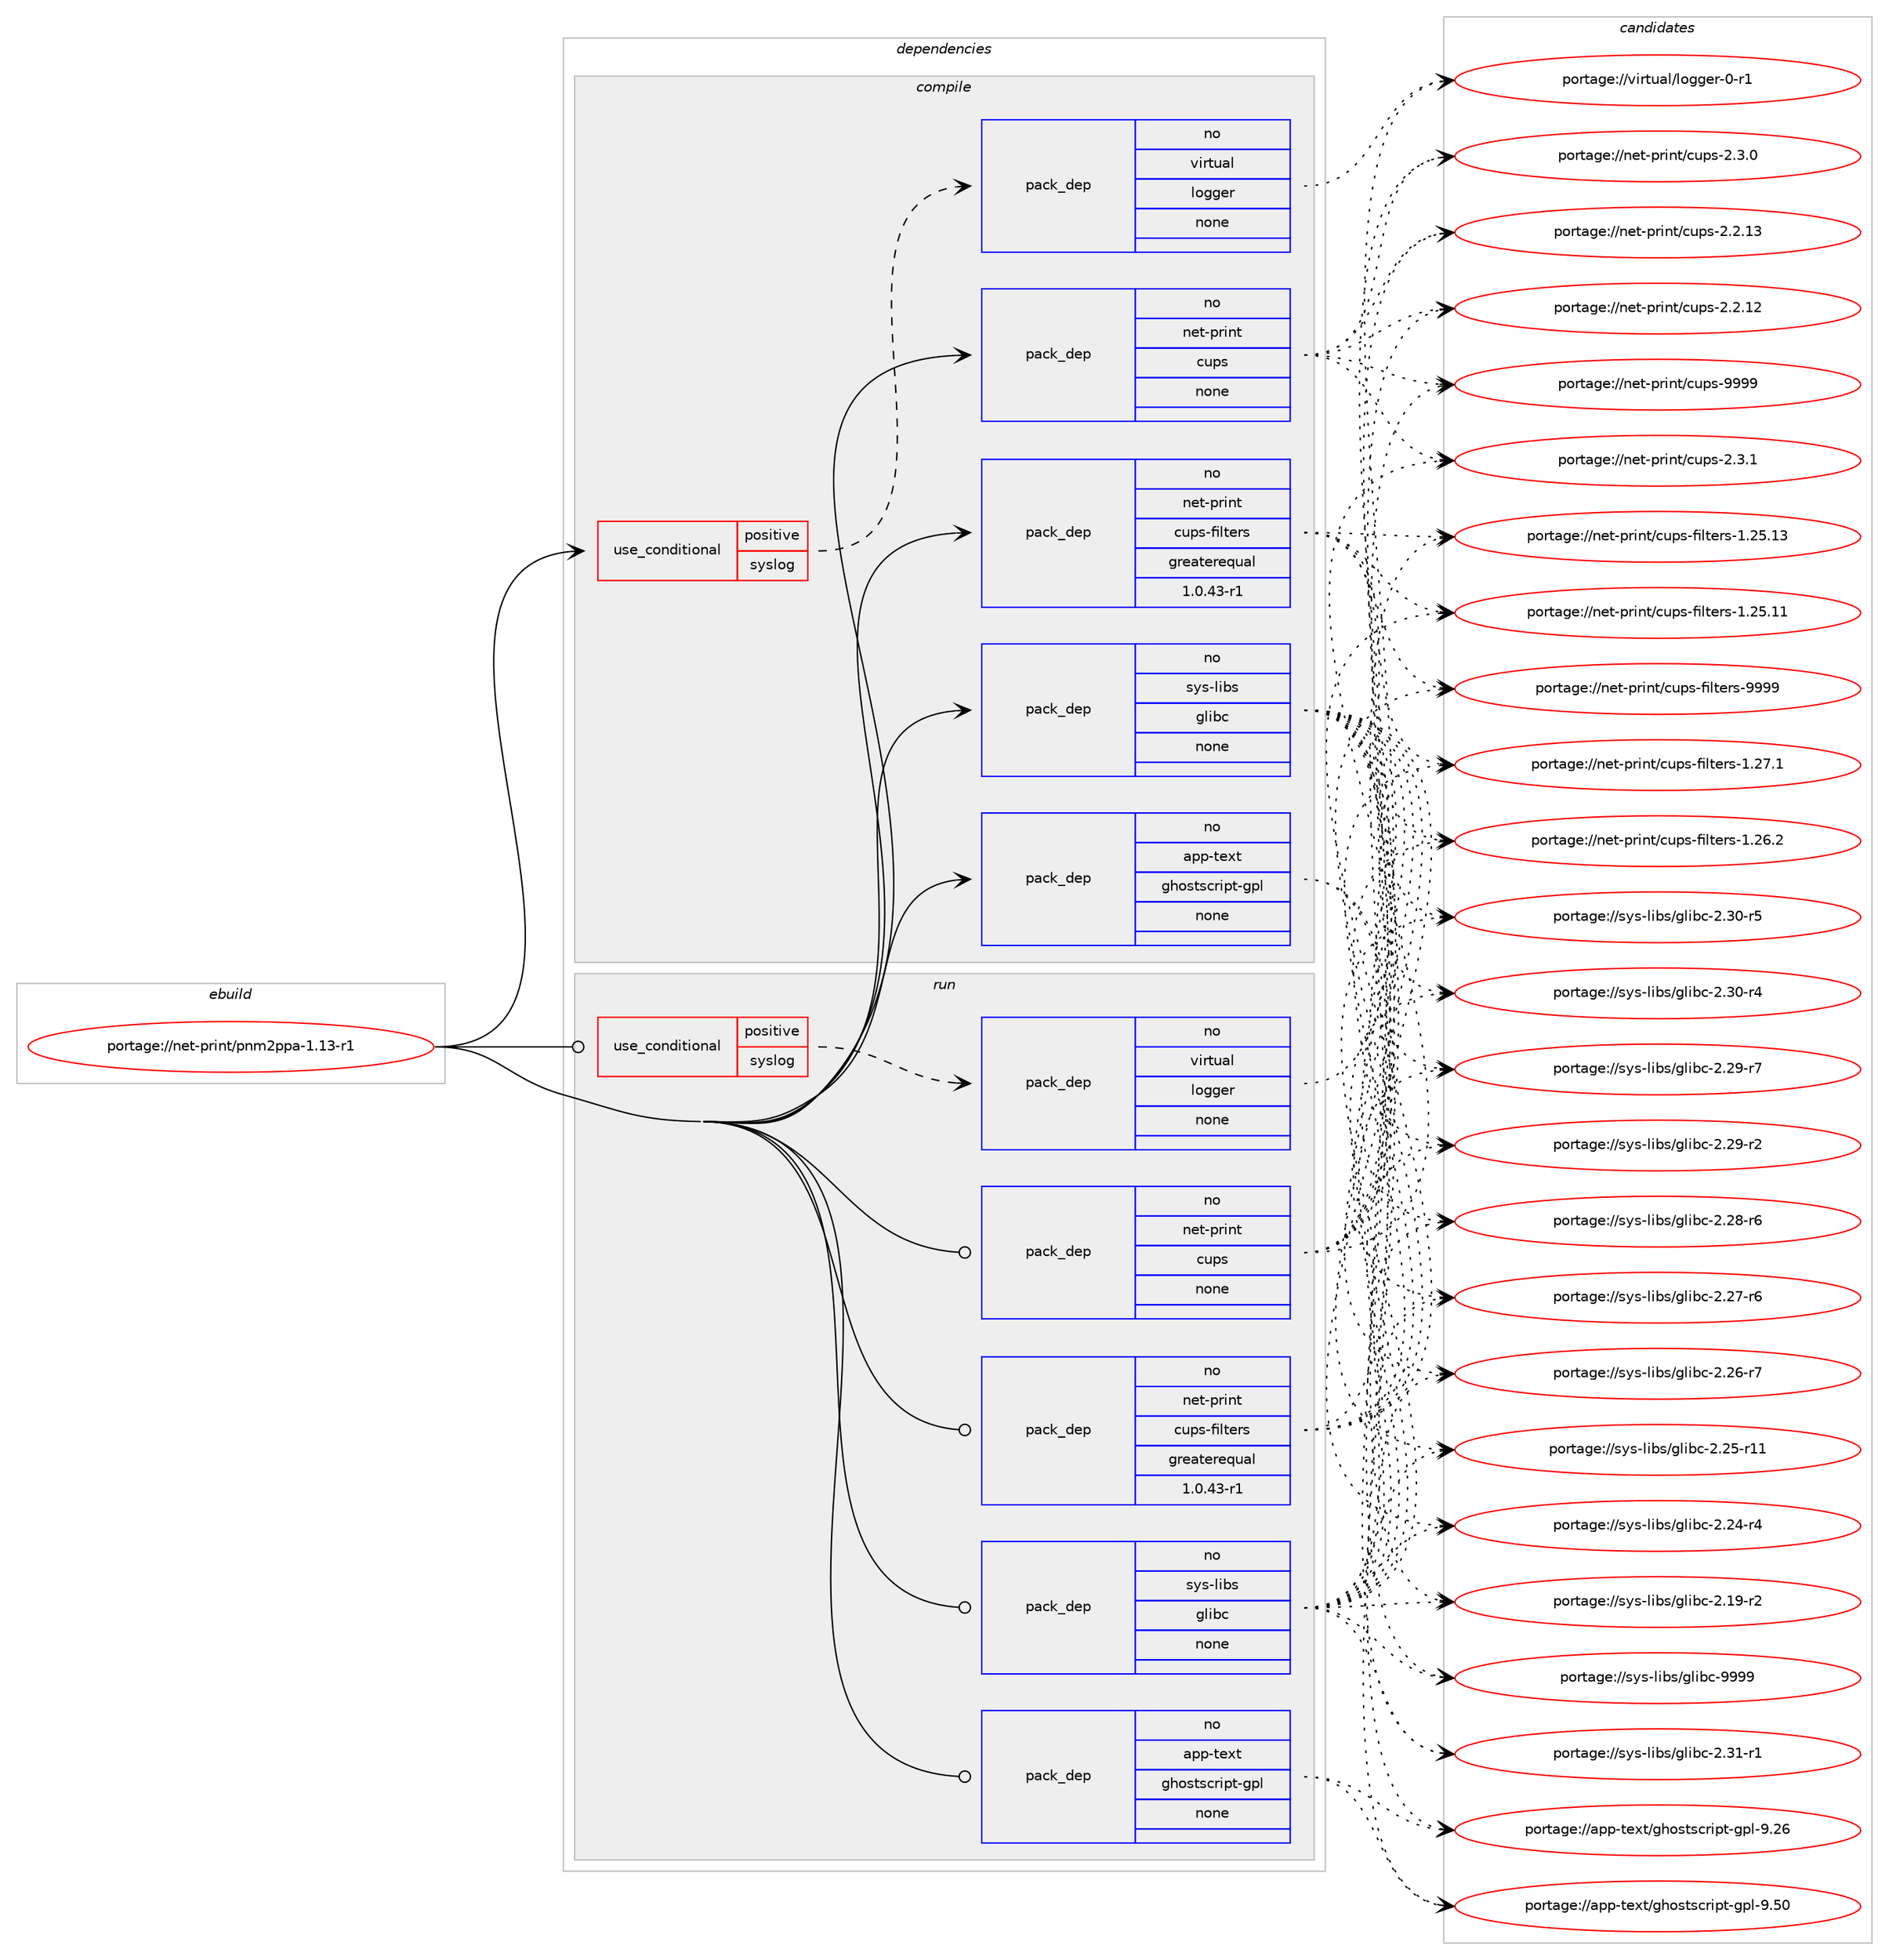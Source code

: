 digraph prolog {

# *************
# Graph options
# *************

newrank=true;
concentrate=true;
compound=true;
graph [rankdir=LR,fontname=Helvetica,fontsize=10,ranksep=1.5];#, ranksep=2.5, nodesep=0.2];
edge  [arrowhead=vee];
node  [fontname=Helvetica,fontsize=10];

# **********
# The ebuild
# **********

subgraph cluster_leftcol {
color=gray;
rank=same;
label=<<i>ebuild</i>>;
id [label="portage://net-print/pnm2ppa-1.13-r1", color=red, width=4, href="../net-print/pnm2ppa-1.13-r1.svg"];
}

# ****************
# The dependencies
# ****************

subgraph cluster_midcol {
color=gray;
label=<<i>dependencies</i>>;
subgraph cluster_compile {
fillcolor="#eeeeee";
style=filled;
label=<<i>compile</i>>;
subgraph cond4815 {
dependency29293 [label=<<TABLE BORDER="0" CELLBORDER="1" CELLSPACING="0" CELLPADDING="4"><TR><TD ROWSPAN="3" CELLPADDING="10">use_conditional</TD></TR><TR><TD>positive</TD></TR><TR><TD>syslog</TD></TR></TABLE>>, shape=none, color=red];
subgraph pack23764 {
dependency29294 [label=<<TABLE BORDER="0" CELLBORDER="1" CELLSPACING="0" CELLPADDING="4" WIDTH="220"><TR><TD ROWSPAN="6" CELLPADDING="30">pack_dep</TD></TR><TR><TD WIDTH="110">no</TD></TR><TR><TD>virtual</TD></TR><TR><TD>logger</TD></TR><TR><TD>none</TD></TR><TR><TD></TD></TR></TABLE>>, shape=none, color=blue];
}
dependency29293:e -> dependency29294:w [weight=20,style="dashed",arrowhead="vee"];
}
id:e -> dependency29293:w [weight=20,style="solid",arrowhead="vee"];
subgraph pack23765 {
dependency29295 [label=<<TABLE BORDER="0" CELLBORDER="1" CELLSPACING="0" CELLPADDING="4" WIDTH="220"><TR><TD ROWSPAN="6" CELLPADDING="30">pack_dep</TD></TR><TR><TD WIDTH="110">no</TD></TR><TR><TD>app-text</TD></TR><TR><TD>ghostscript-gpl</TD></TR><TR><TD>none</TD></TR><TR><TD></TD></TR></TABLE>>, shape=none, color=blue];
}
id:e -> dependency29295:w [weight=20,style="solid",arrowhead="vee"];
subgraph pack23766 {
dependency29296 [label=<<TABLE BORDER="0" CELLBORDER="1" CELLSPACING="0" CELLPADDING="4" WIDTH="220"><TR><TD ROWSPAN="6" CELLPADDING="30">pack_dep</TD></TR><TR><TD WIDTH="110">no</TD></TR><TR><TD>net-print</TD></TR><TR><TD>cups</TD></TR><TR><TD>none</TD></TR><TR><TD></TD></TR></TABLE>>, shape=none, color=blue];
}
id:e -> dependency29296:w [weight=20,style="solid",arrowhead="vee"];
subgraph pack23767 {
dependency29297 [label=<<TABLE BORDER="0" CELLBORDER="1" CELLSPACING="0" CELLPADDING="4" WIDTH="220"><TR><TD ROWSPAN="6" CELLPADDING="30">pack_dep</TD></TR><TR><TD WIDTH="110">no</TD></TR><TR><TD>net-print</TD></TR><TR><TD>cups-filters</TD></TR><TR><TD>greaterequal</TD></TR><TR><TD>1.0.43-r1</TD></TR></TABLE>>, shape=none, color=blue];
}
id:e -> dependency29297:w [weight=20,style="solid",arrowhead="vee"];
subgraph pack23768 {
dependency29298 [label=<<TABLE BORDER="0" CELLBORDER="1" CELLSPACING="0" CELLPADDING="4" WIDTH="220"><TR><TD ROWSPAN="6" CELLPADDING="30">pack_dep</TD></TR><TR><TD WIDTH="110">no</TD></TR><TR><TD>sys-libs</TD></TR><TR><TD>glibc</TD></TR><TR><TD>none</TD></TR><TR><TD></TD></TR></TABLE>>, shape=none, color=blue];
}
id:e -> dependency29298:w [weight=20,style="solid",arrowhead="vee"];
}
subgraph cluster_compileandrun {
fillcolor="#eeeeee";
style=filled;
label=<<i>compile and run</i>>;
}
subgraph cluster_run {
fillcolor="#eeeeee";
style=filled;
label=<<i>run</i>>;
subgraph cond4816 {
dependency29299 [label=<<TABLE BORDER="0" CELLBORDER="1" CELLSPACING="0" CELLPADDING="4"><TR><TD ROWSPAN="3" CELLPADDING="10">use_conditional</TD></TR><TR><TD>positive</TD></TR><TR><TD>syslog</TD></TR></TABLE>>, shape=none, color=red];
subgraph pack23769 {
dependency29300 [label=<<TABLE BORDER="0" CELLBORDER="1" CELLSPACING="0" CELLPADDING="4" WIDTH="220"><TR><TD ROWSPAN="6" CELLPADDING="30">pack_dep</TD></TR><TR><TD WIDTH="110">no</TD></TR><TR><TD>virtual</TD></TR><TR><TD>logger</TD></TR><TR><TD>none</TD></TR><TR><TD></TD></TR></TABLE>>, shape=none, color=blue];
}
dependency29299:e -> dependency29300:w [weight=20,style="dashed",arrowhead="vee"];
}
id:e -> dependency29299:w [weight=20,style="solid",arrowhead="odot"];
subgraph pack23770 {
dependency29301 [label=<<TABLE BORDER="0" CELLBORDER="1" CELLSPACING="0" CELLPADDING="4" WIDTH="220"><TR><TD ROWSPAN="6" CELLPADDING="30">pack_dep</TD></TR><TR><TD WIDTH="110">no</TD></TR><TR><TD>app-text</TD></TR><TR><TD>ghostscript-gpl</TD></TR><TR><TD>none</TD></TR><TR><TD></TD></TR></TABLE>>, shape=none, color=blue];
}
id:e -> dependency29301:w [weight=20,style="solid",arrowhead="odot"];
subgraph pack23771 {
dependency29302 [label=<<TABLE BORDER="0" CELLBORDER="1" CELLSPACING="0" CELLPADDING="4" WIDTH="220"><TR><TD ROWSPAN="6" CELLPADDING="30">pack_dep</TD></TR><TR><TD WIDTH="110">no</TD></TR><TR><TD>net-print</TD></TR><TR><TD>cups</TD></TR><TR><TD>none</TD></TR><TR><TD></TD></TR></TABLE>>, shape=none, color=blue];
}
id:e -> dependency29302:w [weight=20,style="solid",arrowhead="odot"];
subgraph pack23772 {
dependency29303 [label=<<TABLE BORDER="0" CELLBORDER="1" CELLSPACING="0" CELLPADDING="4" WIDTH="220"><TR><TD ROWSPAN="6" CELLPADDING="30">pack_dep</TD></TR><TR><TD WIDTH="110">no</TD></TR><TR><TD>net-print</TD></TR><TR><TD>cups-filters</TD></TR><TR><TD>greaterequal</TD></TR><TR><TD>1.0.43-r1</TD></TR></TABLE>>, shape=none, color=blue];
}
id:e -> dependency29303:w [weight=20,style="solid",arrowhead="odot"];
subgraph pack23773 {
dependency29304 [label=<<TABLE BORDER="0" CELLBORDER="1" CELLSPACING="0" CELLPADDING="4" WIDTH="220"><TR><TD ROWSPAN="6" CELLPADDING="30">pack_dep</TD></TR><TR><TD WIDTH="110">no</TD></TR><TR><TD>sys-libs</TD></TR><TR><TD>glibc</TD></TR><TR><TD>none</TD></TR><TR><TD></TD></TR></TABLE>>, shape=none, color=blue];
}
id:e -> dependency29304:w [weight=20,style="solid",arrowhead="odot"];
}
}

# **************
# The candidates
# **************

subgraph cluster_choices {
rank=same;
color=gray;
label=<<i>candidates</i>>;

subgraph choice23764 {
color=black;
nodesep=1;
choice118105114116117971084710811110310310111445484511449 [label="portage://virtual/logger-0-r1", color=red, width=4,href="../virtual/logger-0-r1.svg"];
dependency29294:e -> choice118105114116117971084710811110310310111445484511449:w [style=dotted,weight="100"];
}
subgraph choice23765 {
color=black;
nodesep=1;
choice97112112451161011201164710310411111511611599114105112116451031121084557465348 [label="portage://app-text/ghostscript-gpl-9.50", color=red, width=4,href="../app-text/ghostscript-gpl-9.50.svg"];
choice97112112451161011201164710310411111511611599114105112116451031121084557465054 [label="portage://app-text/ghostscript-gpl-9.26", color=red, width=4,href="../app-text/ghostscript-gpl-9.26.svg"];
dependency29295:e -> choice97112112451161011201164710310411111511611599114105112116451031121084557465348:w [style=dotted,weight="100"];
dependency29295:e -> choice97112112451161011201164710310411111511611599114105112116451031121084557465054:w [style=dotted,weight="100"];
}
subgraph choice23766 {
color=black;
nodesep=1;
choice1101011164511211410511011647991171121154557575757 [label="portage://net-print/cups-9999", color=red, width=4,href="../net-print/cups-9999.svg"];
choice110101116451121141051101164799117112115455046514649 [label="portage://net-print/cups-2.3.1", color=red, width=4,href="../net-print/cups-2.3.1.svg"];
choice110101116451121141051101164799117112115455046514648 [label="portage://net-print/cups-2.3.0", color=red, width=4,href="../net-print/cups-2.3.0.svg"];
choice11010111645112114105110116479911711211545504650464951 [label="portage://net-print/cups-2.2.13", color=red, width=4,href="../net-print/cups-2.2.13.svg"];
choice11010111645112114105110116479911711211545504650464950 [label="portage://net-print/cups-2.2.12", color=red, width=4,href="../net-print/cups-2.2.12.svg"];
dependency29296:e -> choice1101011164511211410511011647991171121154557575757:w [style=dotted,weight="100"];
dependency29296:e -> choice110101116451121141051101164799117112115455046514649:w [style=dotted,weight="100"];
dependency29296:e -> choice110101116451121141051101164799117112115455046514648:w [style=dotted,weight="100"];
dependency29296:e -> choice11010111645112114105110116479911711211545504650464951:w [style=dotted,weight="100"];
dependency29296:e -> choice11010111645112114105110116479911711211545504650464950:w [style=dotted,weight="100"];
}
subgraph choice23767 {
color=black;
nodesep=1;
choice110101116451121141051101164799117112115451021051081161011141154557575757 [label="portage://net-print/cups-filters-9999", color=red, width=4,href="../net-print/cups-filters-9999.svg"];
choice1101011164511211410511011647991171121154510210510811610111411545494650554649 [label="portage://net-print/cups-filters-1.27.1", color=red, width=4,href="../net-print/cups-filters-1.27.1.svg"];
choice1101011164511211410511011647991171121154510210510811610111411545494650544650 [label="portage://net-print/cups-filters-1.26.2", color=red, width=4,href="../net-print/cups-filters-1.26.2.svg"];
choice110101116451121141051101164799117112115451021051081161011141154549465053464951 [label="portage://net-print/cups-filters-1.25.13", color=red, width=4,href="../net-print/cups-filters-1.25.13.svg"];
choice110101116451121141051101164799117112115451021051081161011141154549465053464949 [label="portage://net-print/cups-filters-1.25.11", color=red, width=4,href="../net-print/cups-filters-1.25.11.svg"];
dependency29297:e -> choice110101116451121141051101164799117112115451021051081161011141154557575757:w [style=dotted,weight="100"];
dependency29297:e -> choice1101011164511211410511011647991171121154510210510811610111411545494650554649:w [style=dotted,weight="100"];
dependency29297:e -> choice1101011164511211410511011647991171121154510210510811610111411545494650544650:w [style=dotted,weight="100"];
dependency29297:e -> choice110101116451121141051101164799117112115451021051081161011141154549465053464951:w [style=dotted,weight="100"];
dependency29297:e -> choice110101116451121141051101164799117112115451021051081161011141154549465053464949:w [style=dotted,weight="100"];
}
subgraph choice23768 {
color=black;
nodesep=1;
choice11512111545108105981154710310810598994557575757 [label="portage://sys-libs/glibc-9999", color=red, width=4,href="../sys-libs/glibc-9999.svg"];
choice115121115451081059811547103108105989945504651494511449 [label="portage://sys-libs/glibc-2.31-r1", color=red, width=4,href="../sys-libs/glibc-2.31-r1.svg"];
choice115121115451081059811547103108105989945504651484511453 [label="portage://sys-libs/glibc-2.30-r5", color=red, width=4,href="../sys-libs/glibc-2.30-r5.svg"];
choice115121115451081059811547103108105989945504651484511452 [label="portage://sys-libs/glibc-2.30-r4", color=red, width=4,href="../sys-libs/glibc-2.30-r4.svg"];
choice115121115451081059811547103108105989945504650574511455 [label="portage://sys-libs/glibc-2.29-r7", color=red, width=4,href="../sys-libs/glibc-2.29-r7.svg"];
choice115121115451081059811547103108105989945504650574511450 [label="portage://sys-libs/glibc-2.29-r2", color=red, width=4,href="../sys-libs/glibc-2.29-r2.svg"];
choice115121115451081059811547103108105989945504650564511454 [label="portage://sys-libs/glibc-2.28-r6", color=red, width=4,href="../sys-libs/glibc-2.28-r6.svg"];
choice115121115451081059811547103108105989945504650554511454 [label="portage://sys-libs/glibc-2.27-r6", color=red, width=4,href="../sys-libs/glibc-2.27-r6.svg"];
choice115121115451081059811547103108105989945504650544511455 [label="portage://sys-libs/glibc-2.26-r7", color=red, width=4,href="../sys-libs/glibc-2.26-r7.svg"];
choice11512111545108105981154710310810598994550465053451144949 [label="portage://sys-libs/glibc-2.25-r11", color=red, width=4,href="../sys-libs/glibc-2.25-r11.svg"];
choice115121115451081059811547103108105989945504650524511452 [label="portage://sys-libs/glibc-2.24-r4", color=red, width=4,href="../sys-libs/glibc-2.24-r4.svg"];
choice115121115451081059811547103108105989945504649574511450 [label="portage://sys-libs/glibc-2.19-r2", color=red, width=4,href="../sys-libs/glibc-2.19-r2.svg"];
dependency29298:e -> choice11512111545108105981154710310810598994557575757:w [style=dotted,weight="100"];
dependency29298:e -> choice115121115451081059811547103108105989945504651494511449:w [style=dotted,weight="100"];
dependency29298:e -> choice115121115451081059811547103108105989945504651484511453:w [style=dotted,weight="100"];
dependency29298:e -> choice115121115451081059811547103108105989945504651484511452:w [style=dotted,weight="100"];
dependency29298:e -> choice115121115451081059811547103108105989945504650574511455:w [style=dotted,weight="100"];
dependency29298:e -> choice115121115451081059811547103108105989945504650574511450:w [style=dotted,weight="100"];
dependency29298:e -> choice115121115451081059811547103108105989945504650564511454:w [style=dotted,weight="100"];
dependency29298:e -> choice115121115451081059811547103108105989945504650554511454:w [style=dotted,weight="100"];
dependency29298:e -> choice115121115451081059811547103108105989945504650544511455:w [style=dotted,weight="100"];
dependency29298:e -> choice11512111545108105981154710310810598994550465053451144949:w [style=dotted,weight="100"];
dependency29298:e -> choice115121115451081059811547103108105989945504650524511452:w [style=dotted,weight="100"];
dependency29298:e -> choice115121115451081059811547103108105989945504649574511450:w [style=dotted,weight="100"];
}
subgraph choice23769 {
color=black;
nodesep=1;
choice118105114116117971084710811110310310111445484511449 [label="portage://virtual/logger-0-r1", color=red, width=4,href="../virtual/logger-0-r1.svg"];
dependency29300:e -> choice118105114116117971084710811110310310111445484511449:w [style=dotted,weight="100"];
}
subgraph choice23770 {
color=black;
nodesep=1;
choice97112112451161011201164710310411111511611599114105112116451031121084557465348 [label="portage://app-text/ghostscript-gpl-9.50", color=red, width=4,href="../app-text/ghostscript-gpl-9.50.svg"];
choice97112112451161011201164710310411111511611599114105112116451031121084557465054 [label="portage://app-text/ghostscript-gpl-9.26", color=red, width=4,href="../app-text/ghostscript-gpl-9.26.svg"];
dependency29301:e -> choice97112112451161011201164710310411111511611599114105112116451031121084557465348:w [style=dotted,weight="100"];
dependency29301:e -> choice97112112451161011201164710310411111511611599114105112116451031121084557465054:w [style=dotted,weight="100"];
}
subgraph choice23771 {
color=black;
nodesep=1;
choice1101011164511211410511011647991171121154557575757 [label="portage://net-print/cups-9999", color=red, width=4,href="../net-print/cups-9999.svg"];
choice110101116451121141051101164799117112115455046514649 [label="portage://net-print/cups-2.3.1", color=red, width=4,href="../net-print/cups-2.3.1.svg"];
choice110101116451121141051101164799117112115455046514648 [label="portage://net-print/cups-2.3.0", color=red, width=4,href="../net-print/cups-2.3.0.svg"];
choice11010111645112114105110116479911711211545504650464951 [label="portage://net-print/cups-2.2.13", color=red, width=4,href="../net-print/cups-2.2.13.svg"];
choice11010111645112114105110116479911711211545504650464950 [label="portage://net-print/cups-2.2.12", color=red, width=4,href="../net-print/cups-2.2.12.svg"];
dependency29302:e -> choice1101011164511211410511011647991171121154557575757:w [style=dotted,weight="100"];
dependency29302:e -> choice110101116451121141051101164799117112115455046514649:w [style=dotted,weight="100"];
dependency29302:e -> choice110101116451121141051101164799117112115455046514648:w [style=dotted,weight="100"];
dependency29302:e -> choice11010111645112114105110116479911711211545504650464951:w [style=dotted,weight="100"];
dependency29302:e -> choice11010111645112114105110116479911711211545504650464950:w [style=dotted,weight="100"];
}
subgraph choice23772 {
color=black;
nodesep=1;
choice110101116451121141051101164799117112115451021051081161011141154557575757 [label="portage://net-print/cups-filters-9999", color=red, width=4,href="../net-print/cups-filters-9999.svg"];
choice1101011164511211410511011647991171121154510210510811610111411545494650554649 [label="portage://net-print/cups-filters-1.27.1", color=red, width=4,href="../net-print/cups-filters-1.27.1.svg"];
choice1101011164511211410511011647991171121154510210510811610111411545494650544650 [label="portage://net-print/cups-filters-1.26.2", color=red, width=4,href="../net-print/cups-filters-1.26.2.svg"];
choice110101116451121141051101164799117112115451021051081161011141154549465053464951 [label="portage://net-print/cups-filters-1.25.13", color=red, width=4,href="../net-print/cups-filters-1.25.13.svg"];
choice110101116451121141051101164799117112115451021051081161011141154549465053464949 [label="portage://net-print/cups-filters-1.25.11", color=red, width=4,href="../net-print/cups-filters-1.25.11.svg"];
dependency29303:e -> choice110101116451121141051101164799117112115451021051081161011141154557575757:w [style=dotted,weight="100"];
dependency29303:e -> choice1101011164511211410511011647991171121154510210510811610111411545494650554649:w [style=dotted,weight="100"];
dependency29303:e -> choice1101011164511211410511011647991171121154510210510811610111411545494650544650:w [style=dotted,weight="100"];
dependency29303:e -> choice110101116451121141051101164799117112115451021051081161011141154549465053464951:w [style=dotted,weight="100"];
dependency29303:e -> choice110101116451121141051101164799117112115451021051081161011141154549465053464949:w [style=dotted,weight="100"];
}
subgraph choice23773 {
color=black;
nodesep=1;
choice11512111545108105981154710310810598994557575757 [label="portage://sys-libs/glibc-9999", color=red, width=4,href="../sys-libs/glibc-9999.svg"];
choice115121115451081059811547103108105989945504651494511449 [label="portage://sys-libs/glibc-2.31-r1", color=red, width=4,href="../sys-libs/glibc-2.31-r1.svg"];
choice115121115451081059811547103108105989945504651484511453 [label="portage://sys-libs/glibc-2.30-r5", color=red, width=4,href="../sys-libs/glibc-2.30-r5.svg"];
choice115121115451081059811547103108105989945504651484511452 [label="portage://sys-libs/glibc-2.30-r4", color=red, width=4,href="../sys-libs/glibc-2.30-r4.svg"];
choice115121115451081059811547103108105989945504650574511455 [label="portage://sys-libs/glibc-2.29-r7", color=red, width=4,href="../sys-libs/glibc-2.29-r7.svg"];
choice115121115451081059811547103108105989945504650574511450 [label="portage://sys-libs/glibc-2.29-r2", color=red, width=4,href="../sys-libs/glibc-2.29-r2.svg"];
choice115121115451081059811547103108105989945504650564511454 [label="portage://sys-libs/glibc-2.28-r6", color=red, width=4,href="../sys-libs/glibc-2.28-r6.svg"];
choice115121115451081059811547103108105989945504650554511454 [label="portage://sys-libs/glibc-2.27-r6", color=red, width=4,href="../sys-libs/glibc-2.27-r6.svg"];
choice115121115451081059811547103108105989945504650544511455 [label="portage://sys-libs/glibc-2.26-r7", color=red, width=4,href="../sys-libs/glibc-2.26-r7.svg"];
choice11512111545108105981154710310810598994550465053451144949 [label="portage://sys-libs/glibc-2.25-r11", color=red, width=4,href="../sys-libs/glibc-2.25-r11.svg"];
choice115121115451081059811547103108105989945504650524511452 [label="portage://sys-libs/glibc-2.24-r4", color=red, width=4,href="../sys-libs/glibc-2.24-r4.svg"];
choice115121115451081059811547103108105989945504649574511450 [label="portage://sys-libs/glibc-2.19-r2", color=red, width=4,href="../sys-libs/glibc-2.19-r2.svg"];
dependency29304:e -> choice11512111545108105981154710310810598994557575757:w [style=dotted,weight="100"];
dependency29304:e -> choice115121115451081059811547103108105989945504651494511449:w [style=dotted,weight="100"];
dependency29304:e -> choice115121115451081059811547103108105989945504651484511453:w [style=dotted,weight="100"];
dependency29304:e -> choice115121115451081059811547103108105989945504651484511452:w [style=dotted,weight="100"];
dependency29304:e -> choice115121115451081059811547103108105989945504650574511455:w [style=dotted,weight="100"];
dependency29304:e -> choice115121115451081059811547103108105989945504650574511450:w [style=dotted,weight="100"];
dependency29304:e -> choice115121115451081059811547103108105989945504650564511454:w [style=dotted,weight="100"];
dependency29304:e -> choice115121115451081059811547103108105989945504650554511454:w [style=dotted,weight="100"];
dependency29304:e -> choice115121115451081059811547103108105989945504650544511455:w [style=dotted,weight="100"];
dependency29304:e -> choice11512111545108105981154710310810598994550465053451144949:w [style=dotted,weight="100"];
dependency29304:e -> choice115121115451081059811547103108105989945504650524511452:w [style=dotted,weight="100"];
dependency29304:e -> choice115121115451081059811547103108105989945504649574511450:w [style=dotted,weight="100"];
}
}

}
